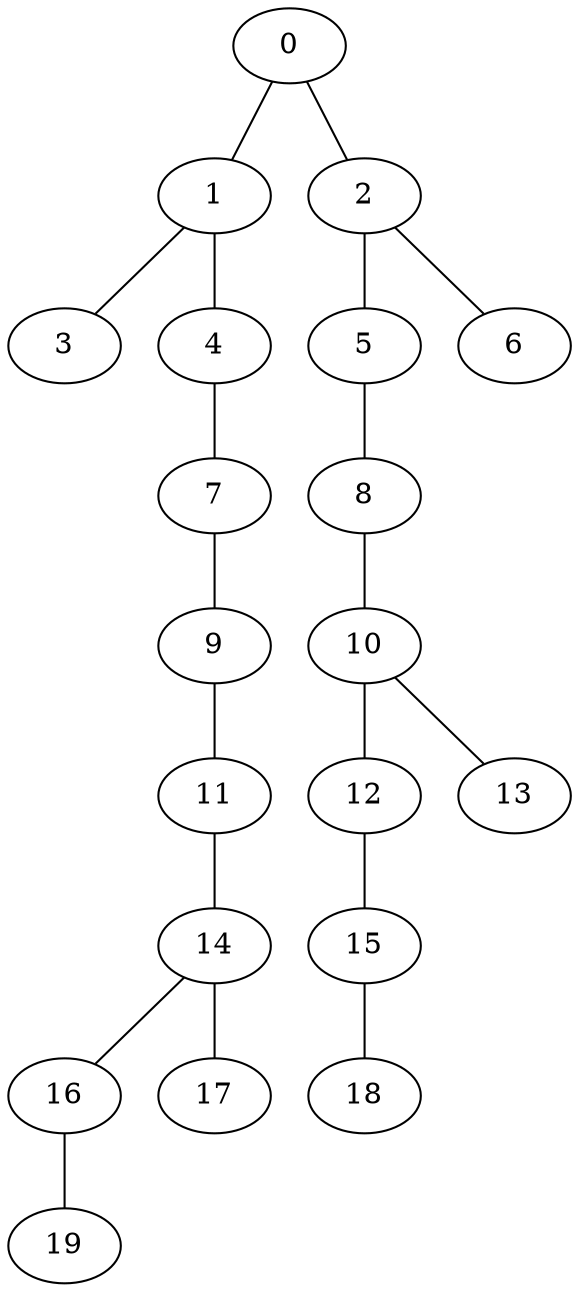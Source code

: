 
graph graphname {
    0 -- 1
0 -- 2
1 -- 3
1 -- 4
2 -- 5
2 -- 6
4 -- 7
5 -- 8
7 -- 9
8 -- 10
9 -- 11
10 -- 12
10 -- 13
11 -- 14
12 -- 15
14 -- 16
14 -- 17
15 -- 18
16 -- 19

}

